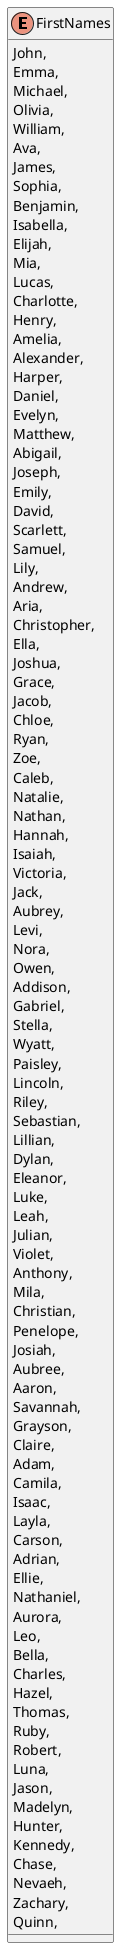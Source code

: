 @startuml
enum FirstNames {
    John,
    Emma,
    Michael,
    Olivia,
    William,
    Ava,
    James,
    Sophia,
    Benjamin,
    Isabella,
    Elijah,
    Mia,
    Lucas,
    Charlotte,
    Henry,
    Amelia,
    Alexander,
    Harper,
    Daniel,
    Evelyn,
    Matthew,
    Abigail,
    Joseph,
    Emily,
    David,
    Scarlett,
    Samuel,
    Lily,
    Andrew,
    Aria,
    Christopher,
    Ella,
    Joshua,
    Grace,
    Jacob,
    Chloe,
    Ryan,
    Zoe,
    Caleb,
    Natalie,
    Nathan,
    Hannah,
    Isaiah,
    Victoria,
    Jack,
    Aubrey,
    Levi,
    Nora,
    Owen,
    Addison,
    Gabriel,
    Stella,
    Wyatt,
    Paisley,
    Lincoln,
    Riley,
    Sebastian,
    Lillian,
    Dylan,
    Eleanor,
    Luke,
    Leah,
    Julian,
    Violet,
    Anthony,
    Mila,
    Christian,
    Penelope,
    Josiah,
    Aubree,
    Aaron,
    Savannah,
    Grayson,
    Claire,
    Adam,
    Camila,
    Isaac,
    Layla,
    Carson,
    Adrian,
    Ellie,
    Nathaniel,
    Aurora,
    Leo,
    Bella,
    Charles,
    Hazel,
    Thomas,
    Ruby,
    Robert,
    Luna,
    Jason,
    Madelyn,
    Hunter,
    Kennedy,
    Chase,
    Nevaeh,
    Zachary,
    Quinn,
}
@enduml
